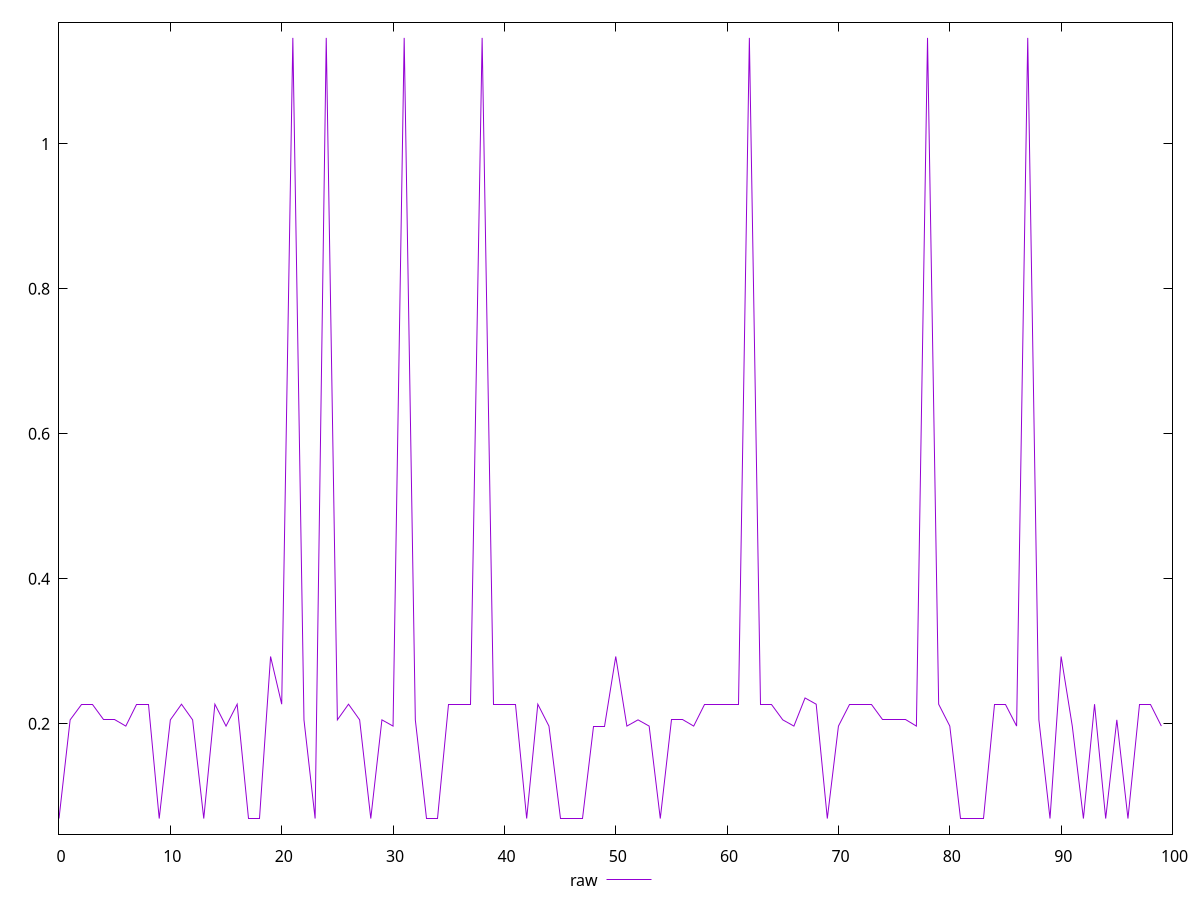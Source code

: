 reset
set terminal svg size 640, 490 enhanced background rgb 'white'
set output "report_00007_2020-12-11T15:55:29.892Z/cumulative-layout-shift/samples/pages+cached+noexternal+nosvg/raw/values.svg"

$raw <<EOF
0 0.0691375732421875
1 0.20527796427408854
2 0.22687149047851562
3 0.22687149047851562
4 0.20527796427408854
5 0.20527796427408854
6 0.19667434692382812
7 0.22687149047851562
8 0.22687149047851562
9 0.0691375732421875
10 0.20527796427408854
11 0.22687149047851562
12 0.20527796427408854
13 0.0691375732421875
14 0.22687149047851562
15 0.19667434692382812
16 0.22687149047851562
17 0.0691375732421875
18 0.0691375732421875
19 0.29268795013427734
20 0.22687149047851562
21 1.1462412516276042
22 0.20527796427408854
23 0.0691375732421875
24 1.1462412516276042
25 0.20527796427408854
26 0.22687149047851562
27 0.20527796427408854
28 0.0691375732421875
29 0.20527796427408854
30 0.19667434692382812
31 1.1462412516276042
32 0.20527796427408854
33 0.0691375732421875
34 0.0691375732421875
35 0.22687149047851562
36 0.22687149047851562
37 0.22687149047851562
38 1.1462412516276042
39 0.22687149047851562
40 0.22687149047851562
41 0.22687149047851562
42 0.0691375732421875
43 0.22687149047851562
44 0.19667434692382812
45 0.0691375732421875
46 0.0691375732421875
47 0.0691375732421875
48 0.19667434692382812
49 0.19667434692382812
50 0.29268795013427734
51 0.19667434692382812
52 0.20527796427408854
53 0.19667434692382812
54 0.0691375732421875
55 0.20527796427408854
56 0.20527796427408854
57 0.19667434692382812
58 0.22687149047851562
59 0.22687149047851562
60 0.22687149047851562
61 0.22687149047851562
62 1.1462412516276042
63 0.22687149047851562
64 0.22687149047851562
65 0.20527796427408854
66 0.19667434692382812
67 0.23547510782877604
68 0.22687149047851562
69 0.0691375732421875
70 0.19667434692382812
71 0.22687149047851562
72 0.22687149047851562
73 0.22687149047851562
74 0.20527796427408854
75 0.20527796427408854
76 0.20527796427408854
77 0.19667434692382812
78 1.1462412516276042
79 0.22687149047851562
80 0.19667434692382812
81 0.0691375732421875
82 0.0691375732421875
83 0.0691375732421875
84 0.22687149047851562
85 0.22687149047851562
86 0.19667434692382812
87 1.1462412516276042
88 0.20527796427408854
89 0.0691375732421875
90 0.29268795013427734
91 0.19667434692382812
92 0.0691375732421875
93 0.22687149047851562
94 0.0691375732421875
95 0.20527796427408854
96 0.0691375732421875
97 0.22687149047851562
98 0.22687149047851562
99 0.19667434692382812
EOF

set key outside below
set yrange [0.047595499674479166:1.1677833251953125]

plot \
  $raw title "raw" with line, \


reset